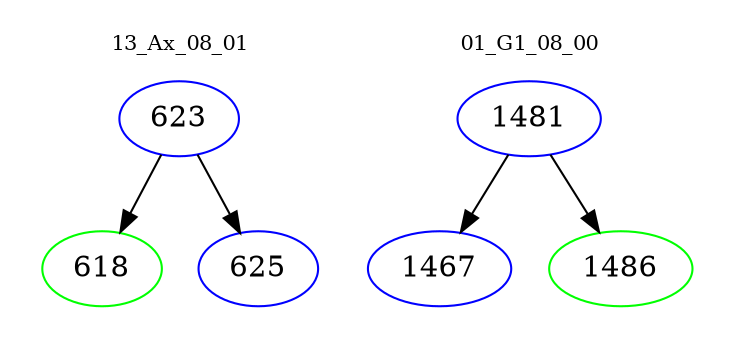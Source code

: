 digraph{
subgraph cluster_0 {
color = white
label = "13_Ax_08_01";
fontsize=10;
T0_623 [label="623", color="blue"]
T0_623 -> T0_618 [color="black"]
T0_618 [label="618", color="green"]
T0_623 -> T0_625 [color="black"]
T0_625 [label="625", color="blue"]
}
subgraph cluster_1 {
color = white
label = "01_G1_08_00";
fontsize=10;
T1_1481 [label="1481", color="blue"]
T1_1481 -> T1_1467 [color="black"]
T1_1467 [label="1467", color="blue"]
T1_1481 -> T1_1486 [color="black"]
T1_1486 [label="1486", color="green"]
}
}

